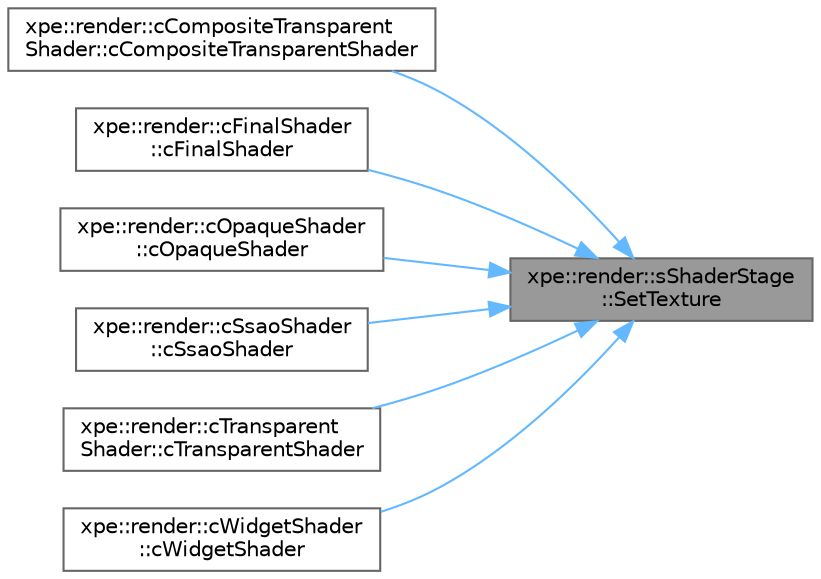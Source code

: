 digraph "xpe::render::sShaderStage::SetTexture"
{
 // LATEX_PDF_SIZE
  bgcolor="transparent";
  edge [fontname=Helvetica,fontsize=10,labelfontname=Helvetica,labelfontsize=10];
  node [fontname=Helvetica,fontsize=10,shape=box,height=0.2,width=0.4];
  rankdir="RL";
  Node1 [id="Node000001",label="xpe::render::sShaderStage\l::SetTexture",height=0.2,width=0.4,color="gray40", fillcolor="grey60", style="filled", fontcolor="black",tooltip=" "];
  Node1 -> Node2 [id="edge1_Node000001_Node000002",dir="back",color="steelblue1",style="solid",tooltip=" "];
  Node2 [id="Node000002",label="xpe::render::cCompositeTransparent\lShader::cCompositeTransparentShader",height=0.2,width=0.4,color="grey40", fillcolor="white", style="filled",URL="$classxpe_1_1render_1_1c_composite_transparent_shader.html#a27b9bbcaae81347a2efe7f2e2d414b5d",tooltip=" "];
  Node1 -> Node3 [id="edge2_Node000001_Node000003",dir="back",color="steelblue1",style="solid",tooltip=" "];
  Node3 [id="Node000003",label="xpe::render::cFinalShader\l::cFinalShader",height=0.2,width=0.4,color="grey40", fillcolor="white", style="filled",URL="$classxpe_1_1render_1_1c_final_shader.html#a3763390e93bd5d4588f493faf4080af3",tooltip=" "];
  Node1 -> Node4 [id="edge3_Node000001_Node000004",dir="back",color="steelblue1",style="solid",tooltip=" "];
  Node4 [id="Node000004",label="xpe::render::cOpaqueShader\l::cOpaqueShader",height=0.2,width=0.4,color="grey40", fillcolor="white", style="filled",URL="$classxpe_1_1render_1_1c_opaque_shader.html#a16050985173c72f5015636dfcad6483f",tooltip=" "];
  Node1 -> Node5 [id="edge4_Node000001_Node000005",dir="back",color="steelblue1",style="solid",tooltip=" "];
  Node5 [id="Node000005",label="xpe::render::cSsaoShader\l::cSsaoShader",height=0.2,width=0.4,color="grey40", fillcolor="white", style="filled",URL="$classxpe_1_1render_1_1c_ssao_shader.html#abe0dfc617df3607eaa964137437fffcb",tooltip=" "];
  Node1 -> Node6 [id="edge5_Node000001_Node000006",dir="back",color="steelblue1",style="solid",tooltip=" "];
  Node6 [id="Node000006",label="xpe::render::cTransparent\lShader::cTransparentShader",height=0.2,width=0.4,color="grey40", fillcolor="white", style="filled",URL="$classxpe_1_1render_1_1c_transparent_shader.html#a06b2efa059709fd73f449e80f289e02a",tooltip=" "];
  Node1 -> Node7 [id="edge6_Node000001_Node000007",dir="back",color="steelblue1",style="solid",tooltip=" "];
  Node7 [id="Node000007",label="xpe::render::cWidgetShader\l::cWidgetShader",height=0.2,width=0.4,color="grey40", fillcolor="white", style="filled",URL="$classxpe_1_1render_1_1c_widget_shader.html#ac6d0a01c7e25a93a16e38d9642dfe0f2",tooltip=" "];
}
